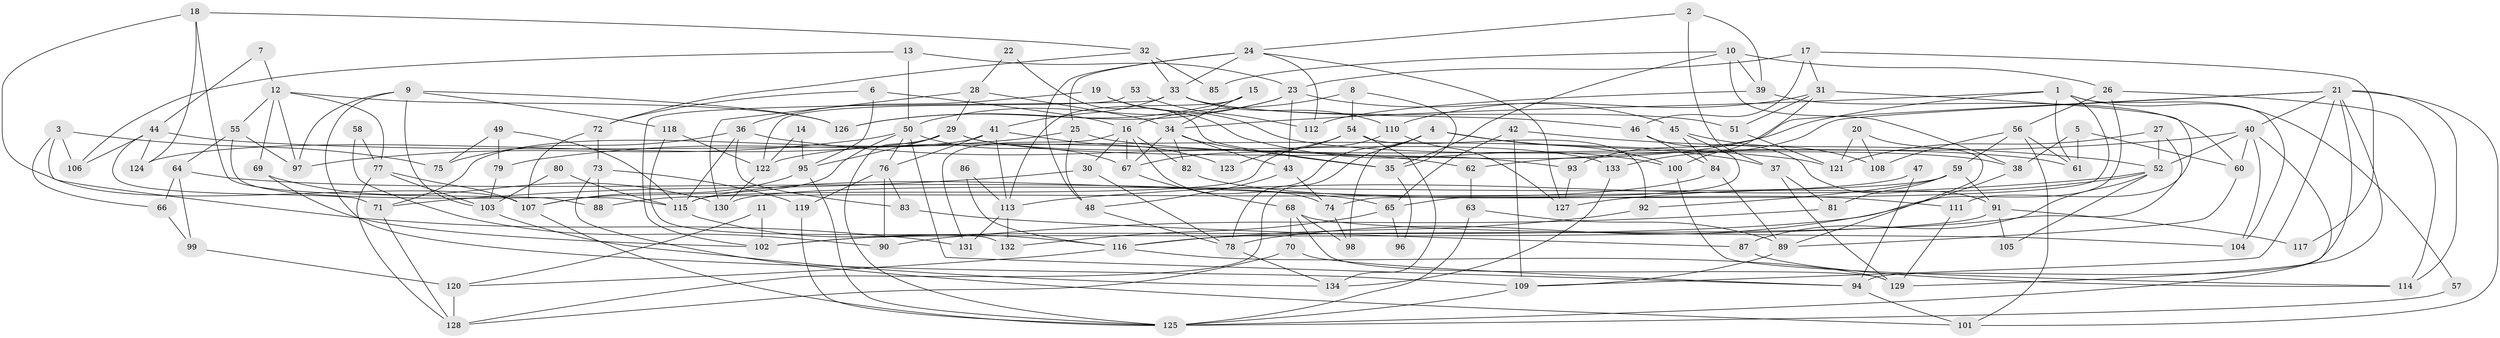 // coarse degree distribution, {8: 0.07058823529411765, 5: 0.21176470588235294, 7: 0.10588235294117647, 3: 0.2, 6: 0.1411764705882353, 2: 0.11764705882352941, 4: 0.08235294117647059, 10: 0.047058823529411764, 9: 0.023529411764705882}
// Generated by graph-tools (version 1.1) at 2025/24/03/03/25 07:24:03]
// undirected, 134 vertices, 268 edges
graph export_dot {
graph [start="1"]
  node [color=gray90,style=filled];
  1;
  2;
  3;
  4;
  5;
  6;
  7;
  8;
  9;
  10;
  11;
  12;
  13;
  14;
  15;
  16;
  17;
  18;
  19;
  20;
  21;
  22;
  23;
  24;
  25;
  26;
  27;
  28;
  29;
  30;
  31;
  32;
  33;
  34;
  35;
  36;
  37;
  38;
  39;
  40;
  41;
  42;
  43;
  44;
  45;
  46;
  47;
  48;
  49;
  50;
  51;
  52;
  53;
  54;
  55;
  56;
  57;
  58;
  59;
  60;
  61;
  62;
  63;
  64;
  65;
  66;
  67;
  68;
  69;
  70;
  71;
  72;
  73;
  74;
  75;
  76;
  77;
  78;
  79;
  80;
  81;
  82;
  83;
  84;
  85;
  86;
  87;
  88;
  89;
  90;
  91;
  92;
  93;
  94;
  95;
  96;
  97;
  98;
  99;
  100;
  101;
  102;
  103;
  104;
  105;
  106;
  107;
  108;
  109;
  110;
  111;
  112;
  113;
  114;
  115;
  116;
  117;
  118;
  119;
  120;
  121;
  122;
  123;
  124;
  125;
  126;
  127;
  128;
  129;
  130;
  131;
  132;
  133;
  134;
  1 -- 34;
  1 -- 93;
  1 -- 57;
  1 -- 61;
  1 -- 74;
  1 -- 104;
  2 -- 37;
  2 -- 24;
  2 -- 39;
  3 -- 131;
  3 -- 66;
  3 -- 75;
  3 -- 106;
  4 -- 98;
  4 -- 78;
  4 -- 37;
  4 -- 100;
  4 -- 128;
  5 -- 61;
  5 -- 60;
  5 -- 38;
  6 -- 16;
  6 -- 95;
  6 -- 72;
  7 -- 12;
  7 -- 44;
  8 -- 16;
  8 -- 54;
  8 -- 35;
  9 -- 109;
  9 -- 126;
  9 -- 97;
  9 -- 103;
  9 -- 118;
  10 -- 39;
  10 -- 35;
  10 -- 26;
  10 -- 38;
  10 -- 85;
  11 -- 102;
  11 -- 120;
  12 -- 97;
  12 -- 77;
  12 -- 55;
  12 -- 69;
  12 -- 126;
  13 -- 50;
  13 -- 23;
  13 -- 106;
  14 -- 95;
  14 -- 122;
  15 -- 34;
  15 -- 126;
  15 -- 113;
  16 -- 67;
  16 -- 74;
  16 -- 30;
  16 -- 82;
  16 -- 131;
  17 -- 23;
  17 -- 46;
  17 -- 31;
  17 -- 117;
  18 -- 124;
  18 -- 107;
  18 -- 32;
  18 -- 88;
  19 -- 38;
  19 -- 100;
  19 -- 36;
  20 -- 121;
  20 -- 89;
  20 -- 108;
  21 -- 114;
  21 -- 101;
  21 -- 40;
  21 -- 94;
  21 -- 109;
  21 -- 122;
  21 -- 129;
  21 -- 133;
  22 -- 28;
  22 -- 35;
  23 -- 43;
  23 -- 50;
  23 -- 45;
  23 -- 126;
  24 -- 33;
  24 -- 48;
  24 -- 25;
  24 -- 112;
  24 -- 127;
  25 -- 61;
  25 -- 48;
  25 -- 79;
  26 -- 102;
  26 -- 56;
  26 -- 114;
  27 -- 116;
  27 -- 52;
  27 -- 121;
  28 -- 29;
  28 -- 34;
  28 -- 130;
  29 -- 95;
  29 -- 125;
  29 -- 93;
  29 -- 124;
  29 -- 133;
  30 -- 71;
  30 -- 78;
  31 -- 110;
  31 -- 51;
  31 -- 100;
  31 -- 111;
  32 -- 33;
  32 -- 72;
  32 -- 85;
  33 -- 46;
  33 -- 41;
  33 -- 51;
  33 -- 102;
  33 -- 110;
  34 -- 67;
  34 -- 82;
  34 -- 35;
  34 -- 43;
  35 -- 96;
  36 -- 75;
  36 -- 62;
  36 -- 83;
  36 -- 115;
  37 -- 129;
  37 -- 81;
  38 -- 78;
  39 -- 60;
  39 -- 112;
  40 -- 52;
  40 -- 60;
  40 -- 62;
  40 -- 104;
  40 -- 125;
  41 -- 71;
  41 -- 76;
  41 -- 113;
  41 -- 123;
  42 -- 109;
  42 -- 52;
  42 -- 65;
  43 -- 48;
  43 -- 74;
  44 -- 106;
  44 -- 121;
  44 -- 71;
  44 -- 124;
  45 -- 108;
  45 -- 65;
  45 -- 84;
  46 -- 91;
  46 -- 84;
  47 -- 94;
  47 -- 88;
  48 -- 78;
  49 -- 79;
  49 -- 115;
  49 -- 75;
  50 -- 107;
  50 -- 94;
  50 -- 67;
  50 -- 76;
  50 -- 97;
  51 -- 121;
  52 -- 113;
  52 -- 127;
  52 -- 87;
  52 -- 105;
  53 -- 122;
  53 -- 112;
  54 -- 134;
  54 -- 67;
  54 -- 92;
  54 -- 123;
  55 -- 97;
  55 -- 64;
  55 -- 115;
  56 -- 101;
  56 -- 59;
  56 -- 61;
  56 -- 108;
  57 -- 125;
  58 -- 77;
  58 -- 90;
  59 -- 130;
  59 -- 81;
  59 -- 91;
  59 -- 92;
  60 -- 89;
  62 -- 63;
  63 -- 125;
  63 -- 89;
  64 -- 65;
  64 -- 66;
  64 -- 99;
  65 -- 96;
  65 -- 132;
  66 -- 99;
  67 -- 68;
  68 -- 104;
  68 -- 129;
  68 -- 70;
  68 -- 98;
  69 -- 130;
  69 -- 102;
  70 -- 128;
  70 -- 94;
  71 -- 128;
  72 -- 73;
  72 -- 107;
  73 -- 119;
  73 -- 88;
  73 -- 101;
  74 -- 98;
  76 -- 83;
  76 -- 90;
  76 -- 119;
  77 -- 103;
  77 -- 107;
  77 -- 128;
  78 -- 134;
  79 -- 103;
  80 -- 115;
  80 -- 103;
  81 -- 90;
  82 -- 111;
  83 -- 87;
  84 -- 115;
  84 -- 89;
  86 -- 113;
  86 -- 116;
  87 -- 114;
  89 -- 109;
  91 -- 102;
  91 -- 105;
  91 -- 117;
  92 -- 116;
  93 -- 127;
  94 -- 101;
  95 -- 107;
  95 -- 125;
  99 -- 120;
  100 -- 114;
  103 -- 134;
  107 -- 125;
  109 -- 125;
  110 -- 115;
  110 -- 127;
  111 -- 129;
  113 -- 131;
  113 -- 132;
  115 -- 116;
  116 -- 120;
  116 -- 129;
  118 -- 132;
  118 -- 122;
  119 -- 125;
  120 -- 128;
  122 -- 130;
  133 -- 134;
}
